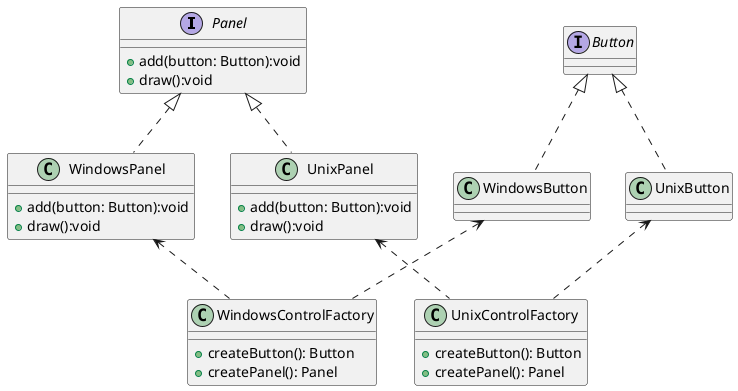 @startuml
interface Panel{
    +add(button: Button):void
    +draw():void
}

interface Button{
}

class WindowsPanel{
    +add(button: Button):void
    +draw():void
}

class WindowsButton{
}


class UnixPanel{
    +add(button: Button):void
    +draw():void
}

class UnixButton{
}

class WindowsControlFactory{
    +createButton(): Button
    +createPanel(): Panel
}

class UnixControlFactory{
    +createButton(): Button
    +createPanel(): Panel
}


Panel <|.. WindowsPanel
Panel <|.. UnixPanel

Button <|.. WindowsButton
Button <|.. UnixButton

WindowsPanel <.. WindowsControlFactory
WindowsButton <.. WindowsControlFactory
UnixPanel <.. UnixControlFactory
UnixButton <.. UnixControlFactory

@enduml
